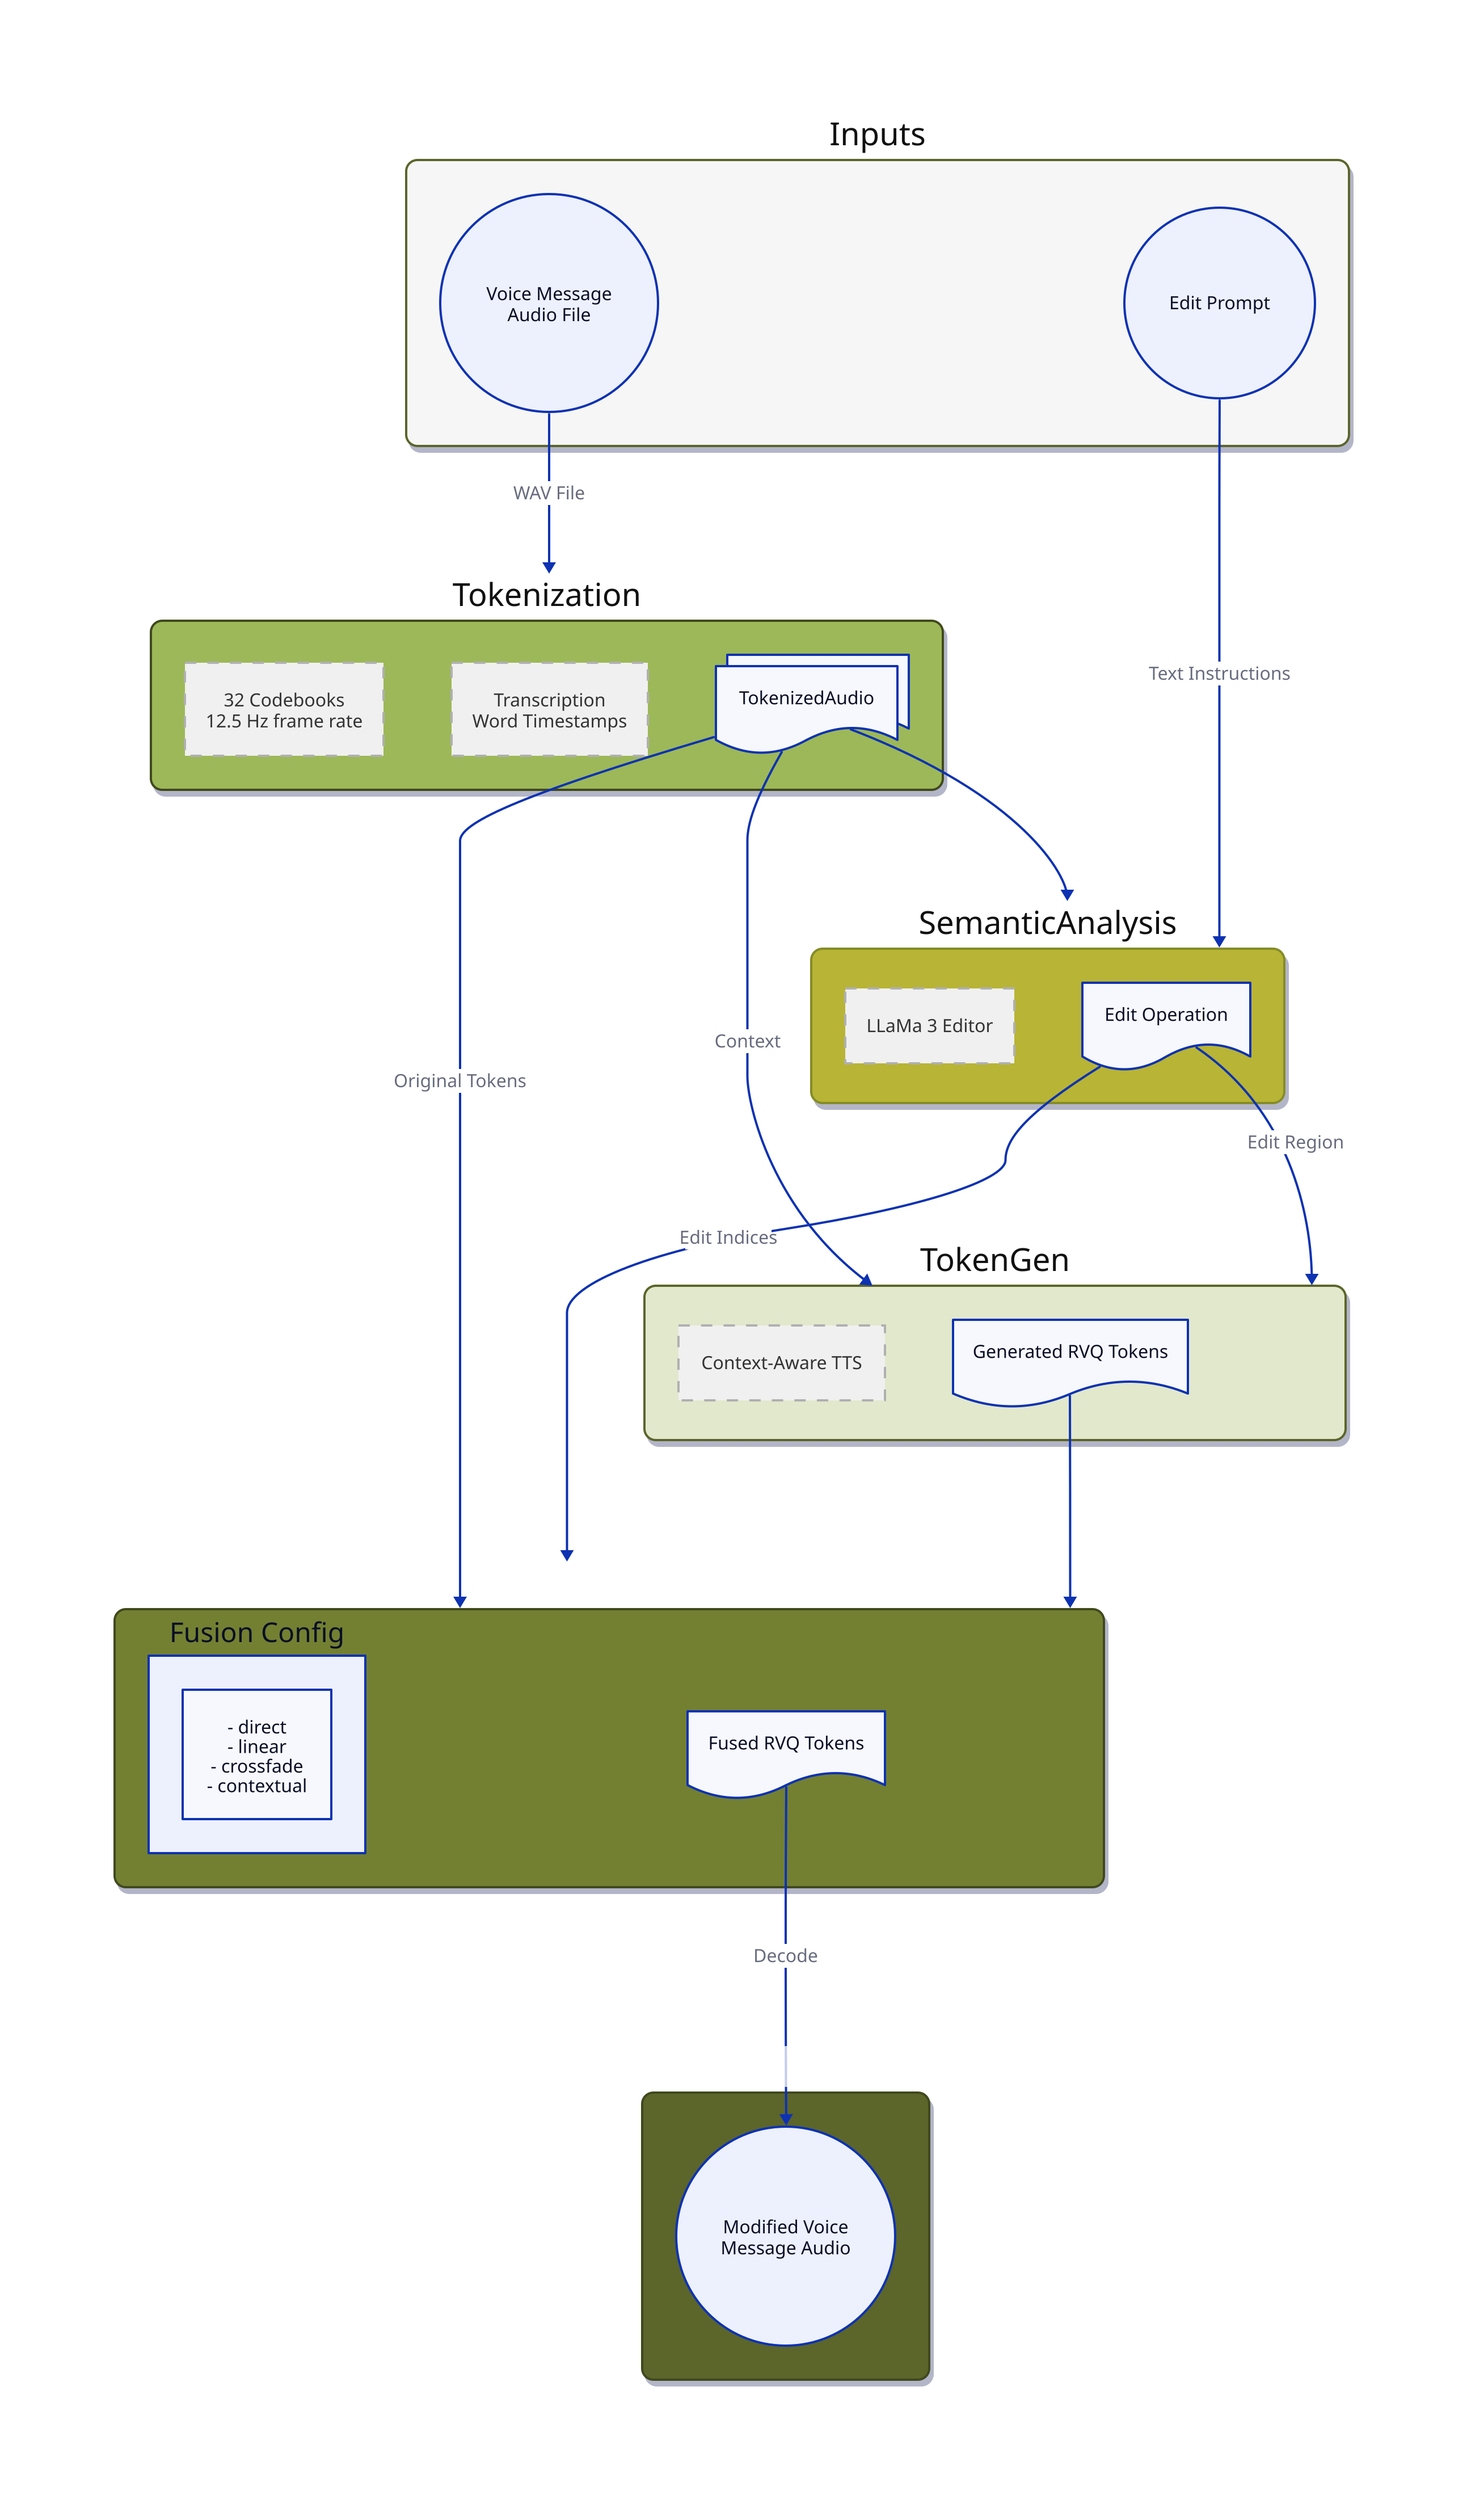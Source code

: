 direction: down

# Define styles based on the color scheme from index.html
classes: {
  block: {
    style: {
      border-radius: 10
      shadow: true
    }
  }
  input: {
    style: {
      fill: "#F6F6F6"
      stroke: "#5B6529"
      font-color: "#111111"
    }
  }
  tokenization: {
    style: {
      fill: "#9DB859"
      stroke: "#404A1C"
      font-color: "#111111"
    }
  }
  semantic: {
    style: {
      fill: "#B8B435"
      stroke: "#848C28"
      font-color: "#111111"
    }
  }
  generation: {
    style: {
      fill: "#E2E8CC"
      stroke: "#5B6529"
      font-color: "#111111"
    }
  }
  fusion: {
    style: {
      fill: "#738033"
      stroke: "#404A1C"
      font-color: "#FFFFFF"
    }
  }
  output: {
    style: {
      fill: "#5B6529"
      stroke: "#404A1C"
      font-color: "#FFFFFF"
    }
  }
  model: {
    style: {
      fill: "#F0F0F0"
      stroke: "#B0B0B0"
      font-color: "#333333"
      stroke-dash: 5
    }
  }
}

# Input Layer
Inputs: {
  class: input
  style.shadow: true
  style.border-radius: 10
  
  VoiceMessage: "Voice Message\nAudio File" {
    shape: circle
  }
  EditPrompt: "Edit Prompt" {
    shape: circle
  }
}

# Tokenization Layer
Tokenization: {
  class: tokenization
  style.shadow: true
  style.border-radius: 10
  
  MimiRVQ: "Mimi RVQ Encoder" {
    class: model
  }
  WhisperASR: "Whisper ASR Model" {
    class: model
  }
  TokenizedAudio: "TokenizedAudio" {
    shape: document
    style.multiple: true
  }
}

# Semantic Analysis
SemanticAnalysis: {
  class: semantic
  style.shadow: true
  style.border-radius: 10
  
  LLM: "LLaMa 3 Editor" {
    class: model
  }
  EditOperation: "Edit Operation" {
    shape: document
  }
}

# Token Generation
TokenGen: {
  class: generation
  style.shadow: true
  style.border-radius: 10
  
  CSM: "Sesame CSM-1B" {
    class: model
  }
  GeneratedTokens: "Generated RVQ Tokens" {
    shape: document
  }
}

# Token Fusion
TokenFusion: {
  class: fusion
  style.shadow: true
  style.border-radius: 10
  
  FusionConfig: "Fusion Config" {
    Methods: "- direct\n- linear\n- crossfade\n- contextual"
  }
  FusedTokens: "Fused RVQ Tokens" {
    shape: document
  }
}

# Output Layer
Outputs: {
  class: output
  style.shadow: true
  style.border-radius: 10
  FinalAudio: "Modified Voice\nMessage Audio" {
    shape: circle
  }
}

# Flow connections
Inputs.VoiceMessage -> Tokenization: "WAV File"
Inputs.EditPrompt -> SemanticAnalysis: "Text Instructions"

Tokenization.TokenizedAudio -> SemanticAnalysis
Tokenization.TokenizedAudio -> TokenGen: "Context"

SemanticAnalysis.EditOperation -> TokenGen: "Edit Region"

TokenGen.GeneratedTokens -> TokenFusion
Tokenization.TokenizedAudio -> TokenFusion: "Original Tokens"
SemanticAnalysis.EditOperation -> TokenFusion: "Edit Indices"

TokenFusion.FusedTokens -> Outputs.FinalAudio: "Decode"

# Additional technical details
Tokenization.MimiRVQ: "32 Codebooks\n12.5 Hz frame rate"
Tokenization.WhisperASR: "Transcription\nWord Timestamps"
TokenGen.CSM: "Context-Aware TTS"